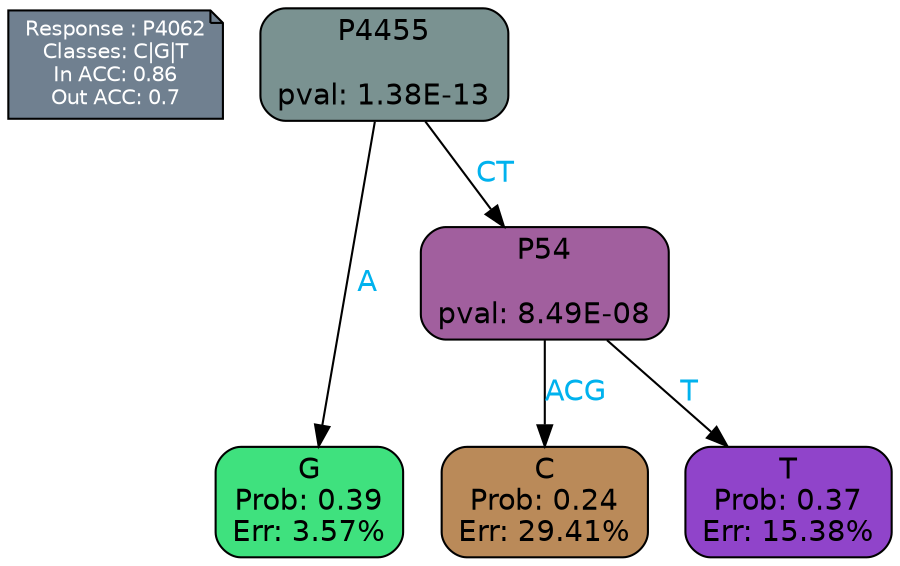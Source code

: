 digraph Tree {
node [shape=box, style="filled, rounded", color="black", fontname=helvetica] ;
graph [ranksep=equally, splines=polylines, bgcolor=transparent, dpi=600] ;
edge [fontname=helvetica] ;
LEGEND [label="Response : P4062
Classes: C|G|T
In ACC: 0.86
Out ACC: 0.7
",shape=note,align=left,style=filled,fillcolor="slategray",fontcolor="white",fontsize=10];1 [label="P4455

pval: 1.38E-13", fillcolor="#7a9291"] ;
2 [label="G
Prob: 0.39
Err: 3.57%", fillcolor="#3fe17e"] ;
3 [label="P54

pval: 8.49E-08", fillcolor="#a15f9e"] ;
4 [label="C
Prob: 0.24
Err: 29.41%", fillcolor="#ba8a59"] ;
5 [label="T
Prob: 0.37
Err: 15.38%", fillcolor="#9044ca"] ;
1 -> 2 [label="A",fontcolor=deepskyblue2] ;
1 -> 3 [label="CT",fontcolor=deepskyblue2] ;
3 -> 4 [label="ACG",fontcolor=deepskyblue2] ;
3 -> 5 [label="T",fontcolor=deepskyblue2] ;
{rank = same; 2;4;5;}{rank = same; LEGEND;1;}}